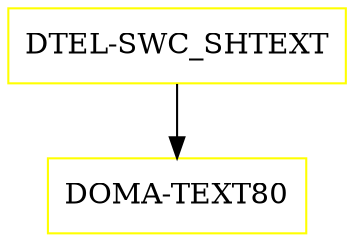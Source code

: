 digraph G {
  "DTEL-SWC_SHTEXT" [shape=box,color=yellow];
  "DOMA-TEXT80" [shape=box,color=yellow,URL="./DOMA_TEXT80.html"];
  "DTEL-SWC_SHTEXT" -> "DOMA-TEXT80";
}
